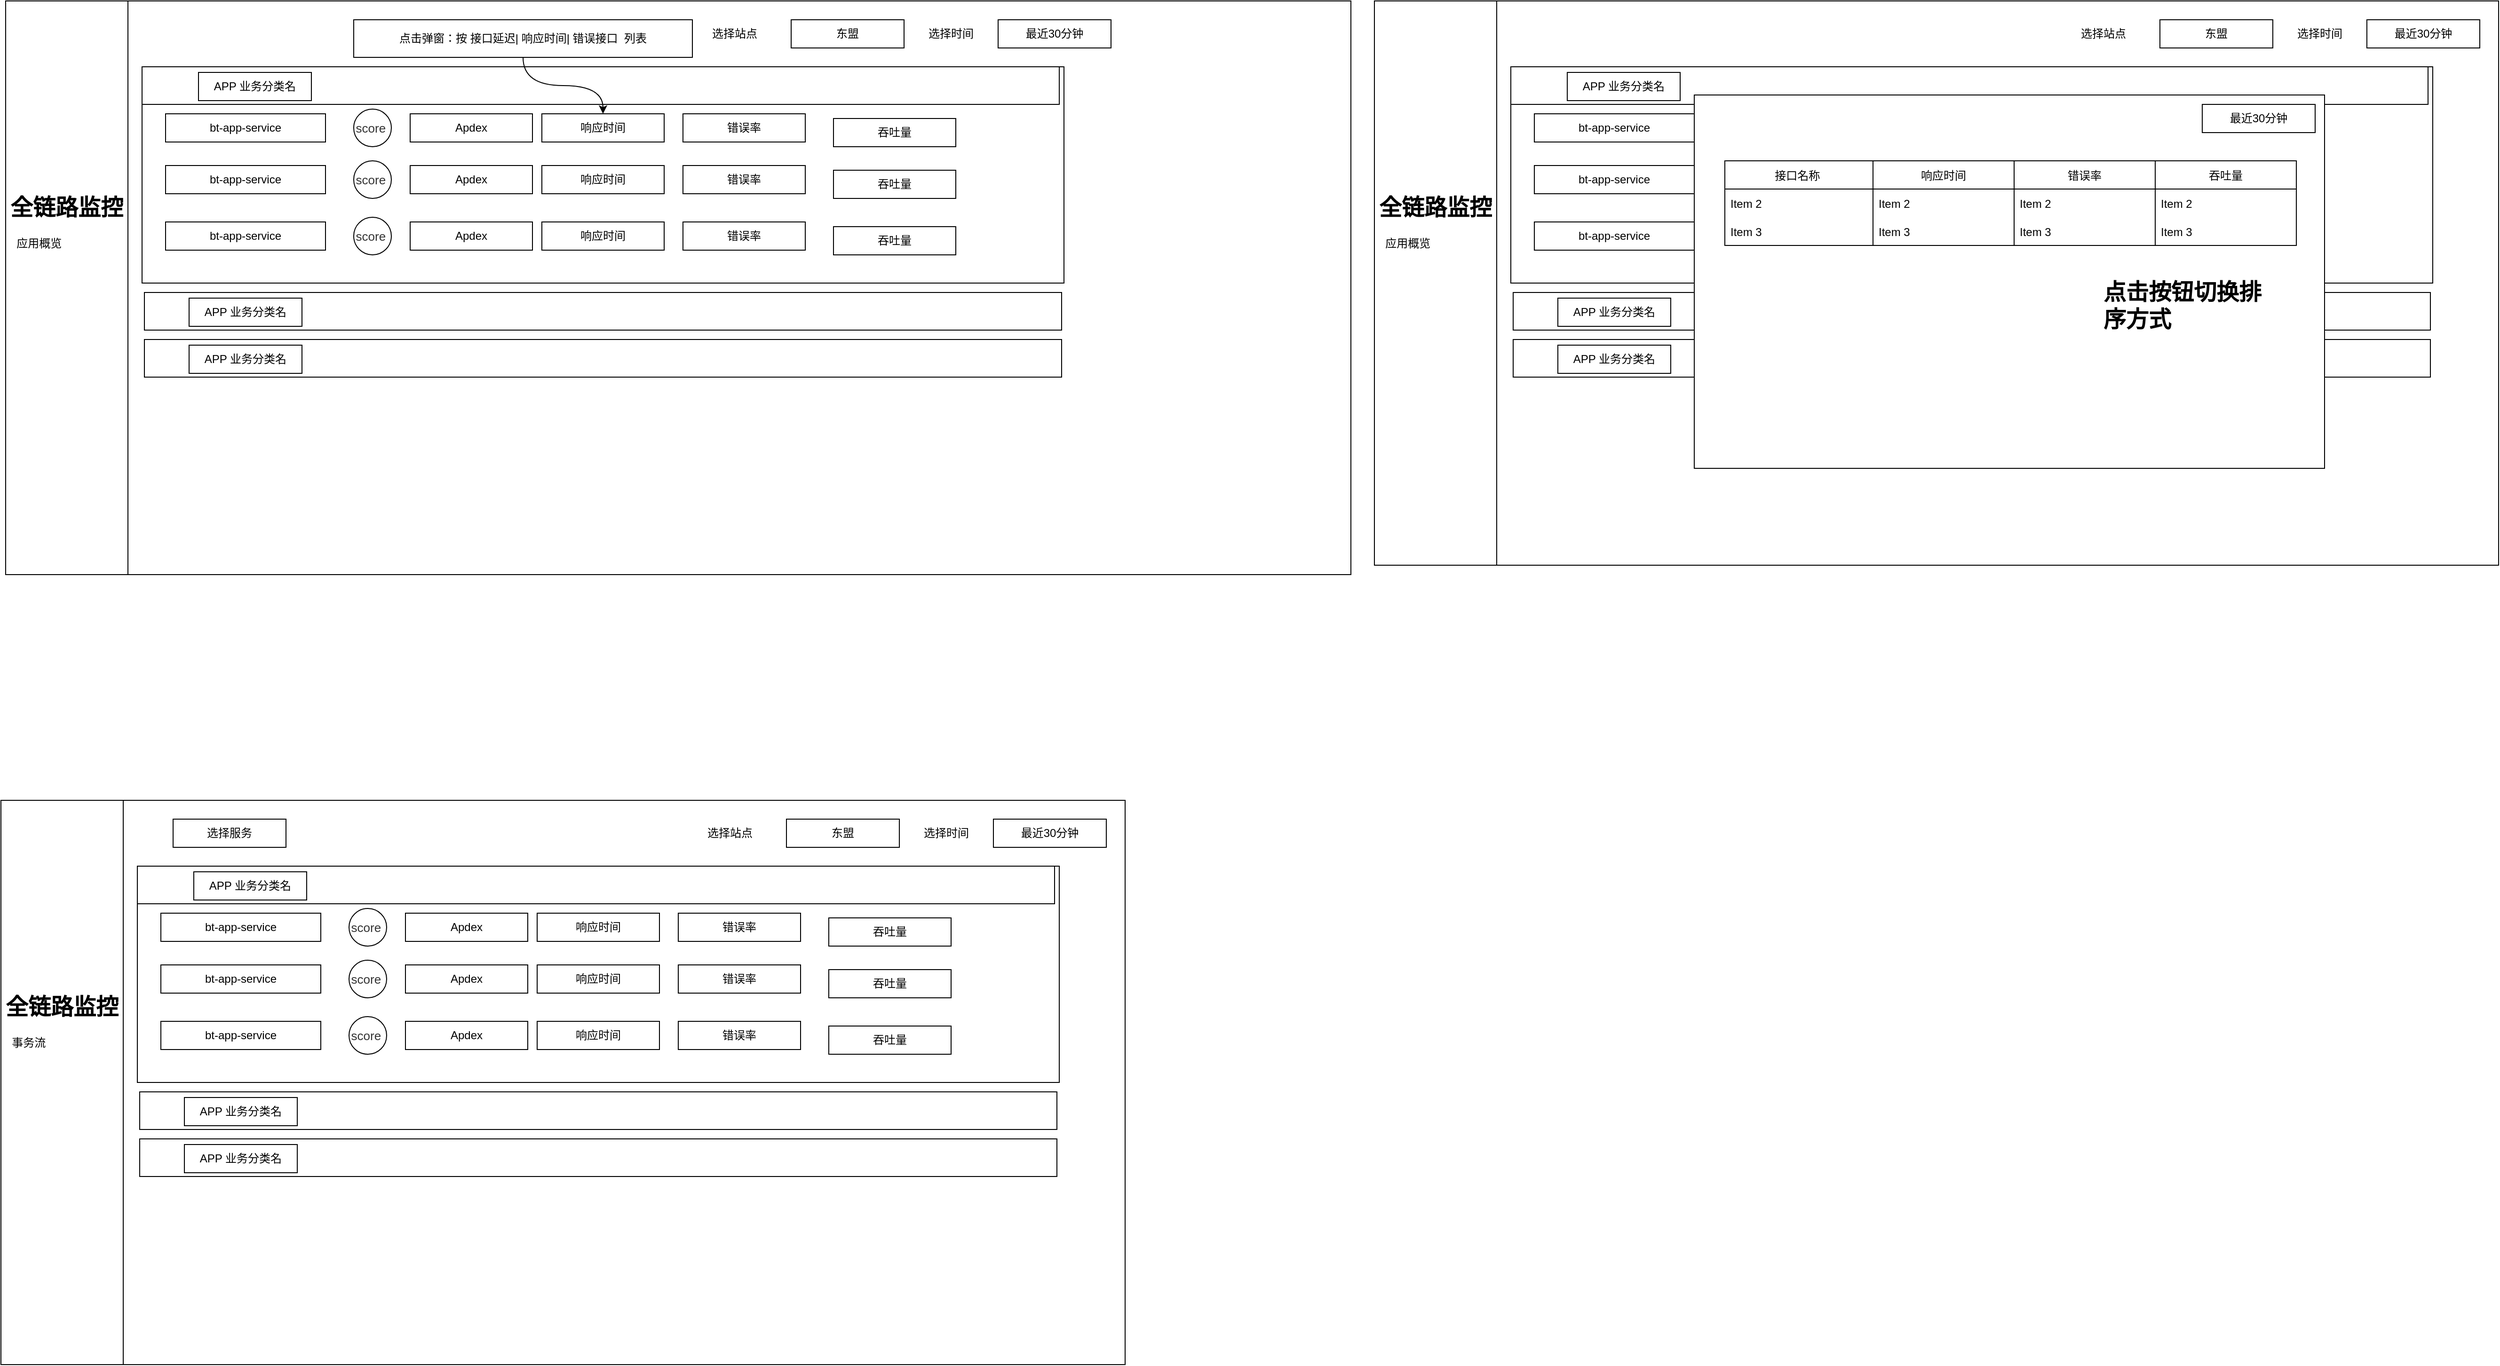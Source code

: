 <mxfile version="20.0.1" type="github">
  <diagram id="zfn3NuKyWQ2x2j2dKrCw" name="第 1 页">
    <mxGraphModel dx="1422" dy="794" grid="1" gridSize="10" guides="1" tooltips="1" connect="1" arrows="1" fold="1" page="1" pageScale="1" pageWidth="827" pageHeight="1169" math="0" shadow="0">
      <root>
        <mxCell id="0" />
        <mxCell id="1" parent="0" />
        <mxCell id="f-9odYpLVWEYG3a2OQfo-1" value="" style="swimlane;horizontal=0;startSize=130;" parent="1" vertex="1">
          <mxGeometry x="75" y="90" width="1430" height="610" as="geometry" />
        </mxCell>
        <mxCell id="f-9odYpLVWEYG3a2OQfo-47" value="" style="rounded=0;whiteSpace=wrap;html=1;" parent="f-9odYpLVWEYG3a2OQfo-1" vertex="1">
          <mxGeometry x="145" y="70" width="980" height="230" as="geometry" />
        </mxCell>
        <mxCell id="f-9odYpLVWEYG3a2OQfo-3" value="&lt;h1&gt;全链路监控&lt;/h1&gt;&lt;div&gt;&amp;nbsp; 应用概览&lt;/div&gt;" style="text;html=1;strokeColor=none;fillColor=none;spacing=5;spacingTop=-20;whiteSpace=wrap;overflow=hidden;rounded=0;" parent="f-9odYpLVWEYG3a2OQfo-1" vertex="1">
          <mxGeometry y="200" width="130" height="190" as="geometry" />
        </mxCell>
        <mxCell id="f-9odYpLVWEYG3a2OQfo-5" value="东盟" style="rounded=0;whiteSpace=wrap;html=1;" parent="f-9odYpLVWEYG3a2OQfo-1" vertex="1">
          <mxGeometry x="835" y="20" width="120" height="30" as="geometry" />
        </mxCell>
        <mxCell id="f-9odYpLVWEYG3a2OQfo-6" value="选择站点" style="text;html=1;strokeColor=none;fillColor=none;align=center;verticalAlign=middle;whiteSpace=wrap;rounded=0;" parent="f-9odYpLVWEYG3a2OQfo-1" vertex="1">
          <mxGeometry x="745" y="20" width="60" height="30" as="geometry" />
        </mxCell>
        <mxCell id="f-9odYpLVWEYG3a2OQfo-7" value="选择时间" style="text;html=1;strokeColor=none;fillColor=none;align=center;verticalAlign=middle;whiteSpace=wrap;rounded=0;" parent="f-9odYpLVWEYG3a2OQfo-1" vertex="1">
          <mxGeometry x="975" y="20" width="60" height="30" as="geometry" />
        </mxCell>
        <mxCell id="f-9odYpLVWEYG3a2OQfo-13" value="最近30分钟" style="rounded=0;whiteSpace=wrap;html=1;" parent="f-9odYpLVWEYG3a2OQfo-1" vertex="1">
          <mxGeometry x="1055" y="20" width="120" height="30" as="geometry" />
        </mxCell>
        <mxCell id="f-9odYpLVWEYG3a2OQfo-14" value="bt-app-service" style="rounded=0;whiteSpace=wrap;html=1;" parent="f-9odYpLVWEYG3a2OQfo-1" vertex="1">
          <mxGeometry x="170" y="120" width="170" height="30" as="geometry" />
        </mxCell>
        <mxCell id="f-9odYpLVWEYG3a2OQfo-19" value="&lt;span style=&quot;color: rgb(51, 51, 51); font-family: Arial, sans-serif; font-size: 13px; text-align: start; background-color: rgb(255, 255, 255);&quot;&gt;score&amp;nbsp;&lt;/span&gt;" style="ellipse;whiteSpace=wrap;html=1;aspect=fixed;" parent="f-9odYpLVWEYG3a2OQfo-1" vertex="1">
          <mxGeometry x="370" y="115" width="40" height="40" as="geometry" />
        </mxCell>
        <mxCell id="f-9odYpLVWEYG3a2OQfo-20" value="Apdex" style="rounded=0;whiteSpace=wrap;html=1;" parent="f-9odYpLVWEYG3a2OQfo-1" vertex="1">
          <mxGeometry x="430" y="120" width="130" height="30" as="geometry" />
        </mxCell>
        <mxCell id="f-9odYpLVWEYG3a2OQfo-21" value="响应时间" style="rounded=0;whiteSpace=wrap;html=1;" parent="f-9odYpLVWEYG3a2OQfo-1" vertex="1">
          <mxGeometry x="570" y="120" width="130" height="30" as="geometry" />
        </mxCell>
        <mxCell id="f-9odYpLVWEYG3a2OQfo-22" value="错误率" style="rounded=0;whiteSpace=wrap;html=1;" parent="f-9odYpLVWEYG3a2OQfo-1" vertex="1">
          <mxGeometry x="720" y="120" width="130" height="30" as="geometry" />
        </mxCell>
        <mxCell id="f-9odYpLVWEYG3a2OQfo-34" value="吞吐量" style="rounded=0;whiteSpace=wrap;html=1;" parent="f-9odYpLVWEYG3a2OQfo-1" vertex="1">
          <mxGeometry x="880" y="125" width="130" height="30" as="geometry" />
        </mxCell>
        <mxCell id="f-9odYpLVWEYG3a2OQfo-35" value="bt-app-service" style="rounded=0;whiteSpace=wrap;html=1;" parent="f-9odYpLVWEYG3a2OQfo-1" vertex="1">
          <mxGeometry x="170" y="175" width="170" height="30" as="geometry" />
        </mxCell>
        <mxCell id="f-9odYpLVWEYG3a2OQfo-36" value="&lt;span style=&quot;color: rgb(51, 51, 51); font-family: Arial, sans-serif; font-size: 13px; text-align: start; background-color: rgb(255, 255, 255);&quot;&gt;score&amp;nbsp;&lt;/span&gt;" style="ellipse;whiteSpace=wrap;html=1;aspect=fixed;" parent="f-9odYpLVWEYG3a2OQfo-1" vertex="1">
          <mxGeometry x="370" y="170" width="40" height="40" as="geometry" />
        </mxCell>
        <mxCell id="f-9odYpLVWEYG3a2OQfo-37" value="Apdex" style="rounded=0;whiteSpace=wrap;html=1;" parent="f-9odYpLVWEYG3a2OQfo-1" vertex="1">
          <mxGeometry x="430" y="175" width="130" height="30" as="geometry" />
        </mxCell>
        <mxCell id="f-9odYpLVWEYG3a2OQfo-38" value="响应时间" style="rounded=0;whiteSpace=wrap;html=1;" parent="f-9odYpLVWEYG3a2OQfo-1" vertex="1">
          <mxGeometry x="570" y="175" width="130" height="30" as="geometry" />
        </mxCell>
        <mxCell id="f-9odYpLVWEYG3a2OQfo-39" value="错误率" style="rounded=0;whiteSpace=wrap;html=1;" parent="f-9odYpLVWEYG3a2OQfo-1" vertex="1">
          <mxGeometry x="720" y="175" width="130" height="30" as="geometry" />
        </mxCell>
        <mxCell id="f-9odYpLVWEYG3a2OQfo-40" value="吞吐量" style="rounded=0;whiteSpace=wrap;html=1;" parent="f-9odYpLVWEYG3a2OQfo-1" vertex="1">
          <mxGeometry x="880" y="180" width="130" height="30" as="geometry" />
        </mxCell>
        <mxCell id="f-9odYpLVWEYG3a2OQfo-41" value="bt-app-service" style="rounded=0;whiteSpace=wrap;html=1;" parent="f-9odYpLVWEYG3a2OQfo-1" vertex="1">
          <mxGeometry x="170" y="235" width="170" height="30" as="geometry" />
        </mxCell>
        <mxCell id="f-9odYpLVWEYG3a2OQfo-42" value="&lt;span style=&quot;color: rgb(51, 51, 51); font-family: Arial, sans-serif; font-size: 13px; text-align: start; background-color: rgb(255, 255, 255);&quot;&gt;score&amp;nbsp;&lt;/span&gt;" style="ellipse;whiteSpace=wrap;html=1;aspect=fixed;" parent="f-9odYpLVWEYG3a2OQfo-1" vertex="1">
          <mxGeometry x="370" y="230" width="40" height="40" as="geometry" />
        </mxCell>
        <mxCell id="f-9odYpLVWEYG3a2OQfo-43" value="Apdex" style="rounded=0;whiteSpace=wrap;html=1;" parent="f-9odYpLVWEYG3a2OQfo-1" vertex="1">
          <mxGeometry x="430" y="235" width="130" height="30" as="geometry" />
        </mxCell>
        <mxCell id="f-9odYpLVWEYG3a2OQfo-44" value="响应时间" style="rounded=0;whiteSpace=wrap;html=1;" parent="f-9odYpLVWEYG3a2OQfo-1" vertex="1">
          <mxGeometry x="570" y="235" width="130" height="30" as="geometry" />
        </mxCell>
        <mxCell id="f-9odYpLVWEYG3a2OQfo-45" value="错误率" style="rounded=0;whiteSpace=wrap;html=1;" parent="f-9odYpLVWEYG3a2OQfo-1" vertex="1">
          <mxGeometry x="720" y="235" width="130" height="30" as="geometry" />
        </mxCell>
        <mxCell id="f-9odYpLVWEYG3a2OQfo-46" value="吞吐量" style="rounded=0;whiteSpace=wrap;html=1;" parent="f-9odYpLVWEYG3a2OQfo-1" vertex="1">
          <mxGeometry x="880" y="240" width="130" height="30" as="geometry" />
        </mxCell>
        <mxCell id="f-9odYpLVWEYG3a2OQfo-48" value="" style="rounded=0;whiteSpace=wrap;html=1;" parent="f-9odYpLVWEYG3a2OQfo-1" vertex="1">
          <mxGeometry x="145" y="70" width="975" height="40" as="geometry" />
        </mxCell>
        <mxCell id="f-9odYpLVWEYG3a2OQfo-51" value="" style="shape=image;html=1;verticalAlign=top;verticalLabelPosition=bottom;labelBackgroundColor=#ffffff;imageAspect=0;aspect=fixed;image=https://cdn0.iconfinder.com/data/icons/google-material-design-3-0/48/ic_add_circle_outline_48px-128.png" parent="f-9odYpLVWEYG3a2OQfo-1" vertex="1">
          <mxGeometry x="145" y="72" width="38" height="38" as="geometry" />
        </mxCell>
        <mxCell id="f-9odYpLVWEYG3a2OQfo-52" value="APP 业务分类名" style="rounded=0;whiteSpace=wrap;html=1;" parent="f-9odYpLVWEYG3a2OQfo-1" vertex="1">
          <mxGeometry x="205" y="76" width="120" height="30" as="geometry" />
        </mxCell>
        <mxCell id="f-9odYpLVWEYG3a2OQfo-75" value="" style="rounded=0;whiteSpace=wrap;html=1;" parent="f-9odYpLVWEYG3a2OQfo-1" vertex="1">
          <mxGeometry x="147.5" y="310" width="975" height="40" as="geometry" />
        </mxCell>
        <mxCell id="f-9odYpLVWEYG3a2OQfo-76" value="" style="shape=image;html=1;verticalAlign=top;verticalLabelPosition=bottom;labelBackgroundColor=#ffffff;imageAspect=0;aspect=fixed;image=https://cdn0.iconfinder.com/data/icons/google-material-design-3-0/48/ic_add_circle_outline_48px-128.png" parent="f-9odYpLVWEYG3a2OQfo-1" vertex="1">
          <mxGeometry x="155" y="312" width="38" height="38" as="geometry" />
        </mxCell>
        <mxCell id="f-9odYpLVWEYG3a2OQfo-77" value="APP 业务分类名" style="rounded=0;whiteSpace=wrap;html=1;" parent="f-9odYpLVWEYG3a2OQfo-1" vertex="1">
          <mxGeometry x="195" y="316" width="120" height="30" as="geometry" />
        </mxCell>
        <mxCell id="f-9odYpLVWEYG3a2OQfo-79" value="" style="rounded=0;whiteSpace=wrap;html=1;" parent="f-9odYpLVWEYG3a2OQfo-1" vertex="1">
          <mxGeometry x="147.5" y="360" width="975" height="40" as="geometry" />
        </mxCell>
        <mxCell id="f-9odYpLVWEYG3a2OQfo-80" value="" style="shape=image;html=1;verticalAlign=top;verticalLabelPosition=bottom;labelBackgroundColor=#ffffff;imageAspect=0;aspect=fixed;image=https://cdn0.iconfinder.com/data/icons/google-material-design-3-0/48/ic_add_circle_outline_48px-128.png" parent="f-9odYpLVWEYG3a2OQfo-1" vertex="1">
          <mxGeometry x="155" y="362" width="38" height="38" as="geometry" />
        </mxCell>
        <mxCell id="f-9odYpLVWEYG3a2OQfo-81" value="APP 业务分类名" style="rounded=0;whiteSpace=wrap;html=1;" parent="f-9odYpLVWEYG3a2OQfo-1" vertex="1">
          <mxGeometry x="195" y="366" width="120" height="30" as="geometry" />
        </mxCell>
        <mxCell id="f-9odYpLVWEYG3a2OQfo-85" value="点击弹窗：按 接口延迟| 响应时间| 错误接口&amp;nbsp; 列表" style="rounded=0;whiteSpace=wrap;html=1;" parent="f-9odYpLVWEYG3a2OQfo-1" vertex="1">
          <mxGeometry x="370" y="20" width="360" height="40" as="geometry" />
        </mxCell>
        <mxCell id="f-9odYpLVWEYG3a2OQfo-87" style="edgeStyle=orthogonalEdgeStyle;rounded=0;orthogonalLoop=1;jettySize=auto;html=1;curved=1;" parent="f-9odYpLVWEYG3a2OQfo-1" source="f-9odYpLVWEYG3a2OQfo-85" target="f-9odYpLVWEYG3a2OQfo-21" edge="1">
          <mxGeometry relative="1" as="geometry" />
        </mxCell>
        <mxCell id="f-9odYpLVWEYG3a2OQfo-88" value="" style="swimlane;horizontal=0;startSize=130;" parent="1" vertex="1">
          <mxGeometry x="70" y="940" width="1195" height="600" as="geometry" />
        </mxCell>
        <mxCell id="f-9odYpLVWEYG3a2OQfo-89" value="" style="rounded=0;whiteSpace=wrap;html=1;" parent="f-9odYpLVWEYG3a2OQfo-88" vertex="1">
          <mxGeometry x="145" y="70" width="980" height="230" as="geometry" />
        </mxCell>
        <mxCell id="f-9odYpLVWEYG3a2OQfo-90" value="&lt;h1&gt;全链路监控&lt;/h1&gt;&lt;div&gt;&amp;nbsp; 事务流&lt;/div&gt;" style="text;html=1;strokeColor=none;fillColor=none;spacing=5;spacingTop=-20;whiteSpace=wrap;overflow=hidden;rounded=0;" parent="f-9odYpLVWEYG3a2OQfo-88" vertex="1">
          <mxGeometry y="200" width="130" height="190" as="geometry" />
        </mxCell>
        <mxCell id="f-9odYpLVWEYG3a2OQfo-91" value="东盟" style="rounded=0;whiteSpace=wrap;html=1;" parent="f-9odYpLVWEYG3a2OQfo-88" vertex="1">
          <mxGeometry x="835" y="20" width="120" height="30" as="geometry" />
        </mxCell>
        <mxCell id="f-9odYpLVWEYG3a2OQfo-92" value="选择站点" style="text;html=1;strokeColor=none;fillColor=none;align=center;verticalAlign=middle;whiteSpace=wrap;rounded=0;" parent="f-9odYpLVWEYG3a2OQfo-88" vertex="1">
          <mxGeometry x="745" y="20" width="60" height="30" as="geometry" />
        </mxCell>
        <mxCell id="f-9odYpLVWEYG3a2OQfo-93" value="选择时间" style="text;html=1;strokeColor=none;fillColor=none;align=center;verticalAlign=middle;whiteSpace=wrap;rounded=0;" parent="f-9odYpLVWEYG3a2OQfo-88" vertex="1">
          <mxGeometry x="975" y="20" width="60" height="30" as="geometry" />
        </mxCell>
        <mxCell id="f-9odYpLVWEYG3a2OQfo-94" value="最近30分钟" style="rounded=0;whiteSpace=wrap;html=1;" parent="f-9odYpLVWEYG3a2OQfo-88" vertex="1">
          <mxGeometry x="1055" y="20" width="120" height="30" as="geometry" />
        </mxCell>
        <mxCell id="f-9odYpLVWEYG3a2OQfo-95" value="bt-app-service" style="rounded=0;whiteSpace=wrap;html=1;" parent="f-9odYpLVWEYG3a2OQfo-88" vertex="1">
          <mxGeometry x="170" y="120" width="170" height="30" as="geometry" />
        </mxCell>
        <mxCell id="f-9odYpLVWEYG3a2OQfo-96" value="&lt;span style=&quot;color: rgb(51, 51, 51); font-family: Arial, sans-serif; font-size: 13px; text-align: start; background-color: rgb(255, 255, 255);&quot;&gt;score&amp;nbsp;&lt;/span&gt;" style="ellipse;whiteSpace=wrap;html=1;aspect=fixed;" parent="f-9odYpLVWEYG3a2OQfo-88" vertex="1">
          <mxGeometry x="370" y="115" width="40" height="40" as="geometry" />
        </mxCell>
        <mxCell id="f-9odYpLVWEYG3a2OQfo-97" value="Apdex" style="rounded=0;whiteSpace=wrap;html=1;" parent="f-9odYpLVWEYG3a2OQfo-88" vertex="1">
          <mxGeometry x="430" y="120" width="130" height="30" as="geometry" />
        </mxCell>
        <mxCell id="f-9odYpLVWEYG3a2OQfo-98" value="响应时间" style="rounded=0;whiteSpace=wrap;html=1;" parent="f-9odYpLVWEYG3a2OQfo-88" vertex="1">
          <mxGeometry x="570" y="120" width="130" height="30" as="geometry" />
        </mxCell>
        <mxCell id="f-9odYpLVWEYG3a2OQfo-99" value="错误率" style="rounded=0;whiteSpace=wrap;html=1;" parent="f-9odYpLVWEYG3a2OQfo-88" vertex="1">
          <mxGeometry x="720" y="120" width="130" height="30" as="geometry" />
        </mxCell>
        <mxCell id="f-9odYpLVWEYG3a2OQfo-100" value="吞吐量" style="rounded=0;whiteSpace=wrap;html=1;" parent="f-9odYpLVWEYG3a2OQfo-88" vertex="1">
          <mxGeometry x="880" y="125" width="130" height="30" as="geometry" />
        </mxCell>
        <mxCell id="f-9odYpLVWEYG3a2OQfo-101" value="bt-app-service" style="rounded=0;whiteSpace=wrap;html=1;" parent="f-9odYpLVWEYG3a2OQfo-88" vertex="1">
          <mxGeometry x="170" y="175" width="170" height="30" as="geometry" />
        </mxCell>
        <mxCell id="f-9odYpLVWEYG3a2OQfo-102" value="&lt;span style=&quot;color: rgb(51, 51, 51); font-family: Arial, sans-serif; font-size: 13px; text-align: start; background-color: rgb(255, 255, 255);&quot;&gt;score&amp;nbsp;&lt;/span&gt;" style="ellipse;whiteSpace=wrap;html=1;aspect=fixed;" parent="f-9odYpLVWEYG3a2OQfo-88" vertex="1">
          <mxGeometry x="370" y="170" width="40" height="40" as="geometry" />
        </mxCell>
        <mxCell id="f-9odYpLVWEYG3a2OQfo-103" value="Apdex" style="rounded=0;whiteSpace=wrap;html=1;" parent="f-9odYpLVWEYG3a2OQfo-88" vertex="1">
          <mxGeometry x="430" y="175" width="130" height="30" as="geometry" />
        </mxCell>
        <mxCell id="f-9odYpLVWEYG3a2OQfo-104" value="响应时间" style="rounded=0;whiteSpace=wrap;html=1;" parent="f-9odYpLVWEYG3a2OQfo-88" vertex="1">
          <mxGeometry x="570" y="175" width="130" height="30" as="geometry" />
        </mxCell>
        <mxCell id="f-9odYpLVWEYG3a2OQfo-105" value="错误率" style="rounded=0;whiteSpace=wrap;html=1;" parent="f-9odYpLVWEYG3a2OQfo-88" vertex="1">
          <mxGeometry x="720" y="175" width="130" height="30" as="geometry" />
        </mxCell>
        <mxCell id="f-9odYpLVWEYG3a2OQfo-106" value="吞吐量" style="rounded=0;whiteSpace=wrap;html=1;" parent="f-9odYpLVWEYG3a2OQfo-88" vertex="1">
          <mxGeometry x="880" y="180" width="130" height="30" as="geometry" />
        </mxCell>
        <mxCell id="f-9odYpLVWEYG3a2OQfo-107" value="bt-app-service" style="rounded=0;whiteSpace=wrap;html=1;" parent="f-9odYpLVWEYG3a2OQfo-88" vertex="1">
          <mxGeometry x="170" y="235" width="170" height="30" as="geometry" />
        </mxCell>
        <mxCell id="f-9odYpLVWEYG3a2OQfo-108" value="&lt;span style=&quot;color: rgb(51, 51, 51); font-family: Arial, sans-serif; font-size: 13px; text-align: start; background-color: rgb(255, 255, 255);&quot;&gt;score&amp;nbsp;&lt;/span&gt;" style="ellipse;whiteSpace=wrap;html=1;aspect=fixed;" parent="f-9odYpLVWEYG3a2OQfo-88" vertex="1">
          <mxGeometry x="370" y="230" width="40" height="40" as="geometry" />
        </mxCell>
        <mxCell id="f-9odYpLVWEYG3a2OQfo-109" value="Apdex" style="rounded=0;whiteSpace=wrap;html=1;" parent="f-9odYpLVWEYG3a2OQfo-88" vertex="1">
          <mxGeometry x="430" y="235" width="130" height="30" as="geometry" />
        </mxCell>
        <mxCell id="f-9odYpLVWEYG3a2OQfo-110" value="响应时间" style="rounded=0;whiteSpace=wrap;html=1;" parent="f-9odYpLVWEYG3a2OQfo-88" vertex="1">
          <mxGeometry x="570" y="235" width="130" height="30" as="geometry" />
        </mxCell>
        <mxCell id="f-9odYpLVWEYG3a2OQfo-111" value="错误率" style="rounded=0;whiteSpace=wrap;html=1;" parent="f-9odYpLVWEYG3a2OQfo-88" vertex="1">
          <mxGeometry x="720" y="235" width="130" height="30" as="geometry" />
        </mxCell>
        <mxCell id="f-9odYpLVWEYG3a2OQfo-112" value="吞吐量" style="rounded=0;whiteSpace=wrap;html=1;" parent="f-9odYpLVWEYG3a2OQfo-88" vertex="1">
          <mxGeometry x="880" y="240" width="130" height="30" as="geometry" />
        </mxCell>
        <mxCell id="f-9odYpLVWEYG3a2OQfo-113" value="" style="rounded=0;whiteSpace=wrap;html=1;" parent="f-9odYpLVWEYG3a2OQfo-88" vertex="1">
          <mxGeometry x="145" y="70" width="975" height="40" as="geometry" />
        </mxCell>
        <mxCell id="f-9odYpLVWEYG3a2OQfo-114" value="" style="shape=image;html=1;verticalAlign=top;verticalLabelPosition=bottom;labelBackgroundColor=#ffffff;imageAspect=0;aspect=fixed;image=https://cdn0.iconfinder.com/data/icons/google-material-design-3-0/48/ic_add_circle_outline_48px-128.png" parent="f-9odYpLVWEYG3a2OQfo-88" vertex="1">
          <mxGeometry x="145" y="72" width="38" height="38" as="geometry" />
        </mxCell>
        <mxCell id="f-9odYpLVWEYG3a2OQfo-115" value="APP 业务分类名" style="rounded=0;whiteSpace=wrap;html=1;" parent="f-9odYpLVWEYG3a2OQfo-88" vertex="1">
          <mxGeometry x="205" y="76" width="120" height="30" as="geometry" />
        </mxCell>
        <mxCell id="f-9odYpLVWEYG3a2OQfo-116" value="" style="rounded=0;whiteSpace=wrap;html=1;" parent="f-9odYpLVWEYG3a2OQfo-88" vertex="1">
          <mxGeometry x="147.5" y="310" width="975" height="40" as="geometry" />
        </mxCell>
        <mxCell id="f-9odYpLVWEYG3a2OQfo-117" value="" style="shape=image;html=1;verticalAlign=top;verticalLabelPosition=bottom;labelBackgroundColor=#ffffff;imageAspect=0;aspect=fixed;image=https://cdn0.iconfinder.com/data/icons/google-material-design-3-0/48/ic_add_circle_outline_48px-128.png" parent="f-9odYpLVWEYG3a2OQfo-88" vertex="1">
          <mxGeometry x="155" y="312" width="38" height="38" as="geometry" />
        </mxCell>
        <mxCell id="f-9odYpLVWEYG3a2OQfo-118" value="APP 业务分类名" style="rounded=0;whiteSpace=wrap;html=1;" parent="f-9odYpLVWEYG3a2OQfo-88" vertex="1">
          <mxGeometry x="195" y="316" width="120" height="30" as="geometry" />
        </mxCell>
        <mxCell id="f-9odYpLVWEYG3a2OQfo-119" value="" style="rounded=0;whiteSpace=wrap;html=1;" parent="f-9odYpLVWEYG3a2OQfo-88" vertex="1">
          <mxGeometry x="147.5" y="360" width="975" height="40" as="geometry" />
        </mxCell>
        <mxCell id="f-9odYpLVWEYG3a2OQfo-120" value="" style="shape=image;html=1;verticalAlign=top;verticalLabelPosition=bottom;labelBackgroundColor=#ffffff;imageAspect=0;aspect=fixed;image=https://cdn0.iconfinder.com/data/icons/google-material-design-3-0/48/ic_add_circle_outline_48px-128.png" parent="f-9odYpLVWEYG3a2OQfo-88" vertex="1">
          <mxGeometry x="155" y="362" width="38" height="38" as="geometry" />
        </mxCell>
        <mxCell id="f-9odYpLVWEYG3a2OQfo-121" value="APP 业务分类名" style="rounded=0;whiteSpace=wrap;html=1;" parent="f-9odYpLVWEYG3a2OQfo-88" vertex="1">
          <mxGeometry x="195" y="366" width="120" height="30" as="geometry" />
        </mxCell>
        <mxCell id="f-9odYpLVWEYG3a2OQfo-124" value="选择服务" style="rounded=0;whiteSpace=wrap;html=1;" parent="f-9odYpLVWEYG3a2OQfo-88" vertex="1">
          <mxGeometry x="183" y="20" width="120" height="30" as="geometry" />
        </mxCell>
        <mxCell id="7d7tqYi4WP06SzkIWCzc-2" value="" style="swimlane;horizontal=0;startSize=130;" vertex="1" parent="1">
          <mxGeometry x="1530" y="90" width="1195" height="600" as="geometry" />
        </mxCell>
        <mxCell id="7d7tqYi4WP06SzkIWCzc-3" value="" style="rounded=0;whiteSpace=wrap;html=1;" vertex="1" parent="7d7tqYi4WP06SzkIWCzc-2">
          <mxGeometry x="145" y="70" width="980" height="230" as="geometry" />
        </mxCell>
        <mxCell id="7d7tqYi4WP06SzkIWCzc-4" value="&lt;h1&gt;全链路监控&lt;/h1&gt;&lt;div&gt;&amp;nbsp; 应用概览&lt;/div&gt;" style="text;html=1;strokeColor=none;fillColor=none;spacing=5;spacingTop=-20;whiteSpace=wrap;overflow=hidden;rounded=0;" vertex="1" parent="7d7tqYi4WP06SzkIWCzc-2">
          <mxGeometry y="200" width="130" height="190" as="geometry" />
        </mxCell>
        <mxCell id="7d7tqYi4WP06SzkIWCzc-5" value="东盟" style="rounded=0;whiteSpace=wrap;html=1;" vertex="1" parent="7d7tqYi4WP06SzkIWCzc-2">
          <mxGeometry x="835" y="20" width="120" height="30" as="geometry" />
        </mxCell>
        <mxCell id="7d7tqYi4WP06SzkIWCzc-6" value="选择站点" style="text;html=1;strokeColor=none;fillColor=none;align=center;verticalAlign=middle;whiteSpace=wrap;rounded=0;" vertex="1" parent="7d7tqYi4WP06SzkIWCzc-2">
          <mxGeometry x="745" y="20" width="60" height="30" as="geometry" />
        </mxCell>
        <mxCell id="7d7tqYi4WP06SzkIWCzc-7" value="选择时间" style="text;html=1;strokeColor=none;fillColor=none;align=center;verticalAlign=middle;whiteSpace=wrap;rounded=0;" vertex="1" parent="7d7tqYi4WP06SzkIWCzc-2">
          <mxGeometry x="975" y="20" width="60" height="30" as="geometry" />
        </mxCell>
        <mxCell id="7d7tqYi4WP06SzkIWCzc-8" value="最近30分钟" style="rounded=0;whiteSpace=wrap;html=1;" vertex="1" parent="7d7tqYi4WP06SzkIWCzc-2">
          <mxGeometry x="1055" y="20" width="120" height="30" as="geometry" />
        </mxCell>
        <mxCell id="7d7tqYi4WP06SzkIWCzc-9" value="bt-app-service" style="rounded=0;whiteSpace=wrap;html=1;" vertex="1" parent="7d7tqYi4WP06SzkIWCzc-2">
          <mxGeometry x="170" y="120" width="170" height="30" as="geometry" />
        </mxCell>
        <mxCell id="7d7tqYi4WP06SzkIWCzc-10" value="&lt;span style=&quot;color: rgb(51, 51, 51); font-family: Arial, sans-serif; font-size: 13px; text-align: start; background-color: rgb(255, 255, 255);&quot;&gt;score&amp;nbsp;&lt;/span&gt;" style="ellipse;whiteSpace=wrap;html=1;aspect=fixed;" vertex="1" parent="7d7tqYi4WP06SzkIWCzc-2">
          <mxGeometry x="370" y="115" width="40" height="40" as="geometry" />
        </mxCell>
        <mxCell id="7d7tqYi4WP06SzkIWCzc-11" value="Apdex" style="rounded=0;whiteSpace=wrap;html=1;" vertex="1" parent="7d7tqYi4WP06SzkIWCzc-2">
          <mxGeometry x="430" y="120" width="130" height="30" as="geometry" />
        </mxCell>
        <mxCell id="7d7tqYi4WP06SzkIWCzc-12" value="响应时间" style="rounded=0;whiteSpace=wrap;html=1;" vertex="1" parent="7d7tqYi4WP06SzkIWCzc-2">
          <mxGeometry x="570" y="120" width="130" height="30" as="geometry" />
        </mxCell>
        <mxCell id="7d7tqYi4WP06SzkIWCzc-13" value="错误率" style="rounded=0;whiteSpace=wrap;html=1;" vertex="1" parent="7d7tqYi4WP06SzkIWCzc-2">
          <mxGeometry x="720" y="120" width="130" height="30" as="geometry" />
        </mxCell>
        <mxCell id="7d7tqYi4WP06SzkIWCzc-14" value="吞吐量" style="rounded=0;whiteSpace=wrap;html=1;" vertex="1" parent="7d7tqYi4WP06SzkIWCzc-2">
          <mxGeometry x="880" y="125" width="130" height="30" as="geometry" />
        </mxCell>
        <mxCell id="7d7tqYi4WP06SzkIWCzc-15" value="bt-app-service" style="rounded=0;whiteSpace=wrap;html=1;" vertex="1" parent="7d7tqYi4WP06SzkIWCzc-2">
          <mxGeometry x="170" y="175" width="170" height="30" as="geometry" />
        </mxCell>
        <mxCell id="7d7tqYi4WP06SzkIWCzc-16" value="&lt;span style=&quot;color: rgb(51, 51, 51); font-family: Arial, sans-serif; font-size: 13px; text-align: start; background-color: rgb(255, 255, 255);&quot;&gt;score&amp;nbsp;&lt;/span&gt;" style="ellipse;whiteSpace=wrap;html=1;aspect=fixed;" vertex="1" parent="7d7tqYi4WP06SzkIWCzc-2">
          <mxGeometry x="370" y="170" width="40" height="40" as="geometry" />
        </mxCell>
        <mxCell id="7d7tqYi4WP06SzkIWCzc-17" value="Apdex" style="rounded=0;whiteSpace=wrap;html=1;" vertex="1" parent="7d7tqYi4WP06SzkIWCzc-2">
          <mxGeometry x="430" y="175" width="130" height="30" as="geometry" />
        </mxCell>
        <mxCell id="7d7tqYi4WP06SzkIWCzc-18" value="响应时间" style="rounded=0;whiteSpace=wrap;html=1;" vertex="1" parent="7d7tqYi4WP06SzkIWCzc-2">
          <mxGeometry x="570" y="175" width="130" height="30" as="geometry" />
        </mxCell>
        <mxCell id="7d7tqYi4WP06SzkIWCzc-19" value="错误率" style="rounded=0;whiteSpace=wrap;html=1;" vertex="1" parent="7d7tqYi4WP06SzkIWCzc-2">
          <mxGeometry x="720" y="175" width="130" height="30" as="geometry" />
        </mxCell>
        <mxCell id="7d7tqYi4WP06SzkIWCzc-20" value="吞吐量" style="rounded=0;whiteSpace=wrap;html=1;" vertex="1" parent="7d7tqYi4WP06SzkIWCzc-2">
          <mxGeometry x="880" y="180" width="130" height="30" as="geometry" />
        </mxCell>
        <mxCell id="7d7tqYi4WP06SzkIWCzc-21" value="bt-app-service" style="rounded=0;whiteSpace=wrap;html=1;" vertex="1" parent="7d7tqYi4WP06SzkIWCzc-2">
          <mxGeometry x="170" y="235" width="170" height="30" as="geometry" />
        </mxCell>
        <mxCell id="7d7tqYi4WP06SzkIWCzc-22" value="&lt;span style=&quot;color: rgb(51, 51, 51); font-family: Arial, sans-serif; font-size: 13px; text-align: start; background-color: rgb(255, 255, 255);&quot;&gt;score&amp;nbsp;&lt;/span&gt;" style="ellipse;whiteSpace=wrap;html=1;aspect=fixed;" vertex="1" parent="7d7tqYi4WP06SzkIWCzc-2">
          <mxGeometry x="370" y="230" width="40" height="40" as="geometry" />
        </mxCell>
        <mxCell id="7d7tqYi4WP06SzkIWCzc-23" value="Apdex" style="rounded=0;whiteSpace=wrap;html=1;" vertex="1" parent="7d7tqYi4WP06SzkIWCzc-2">
          <mxGeometry x="430" y="235" width="130" height="30" as="geometry" />
        </mxCell>
        <mxCell id="7d7tqYi4WP06SzkIWCzc-24" value="响应时间" style="rounded=0;whiteSpace=wrap;html=1;" vertex="1" parent="7d7tqYi4WP06SzkIWCzc-2">
          <mxGeometry x="570" y="235" width="130" height="30" as="geometry" />
        </mxCell>
        <mxCell id="7d7tqYi4WP06SzkIWCzc-25" value="错误率" style="rounded=0;whiteSpace=wrap;html=1;" vertex="1" parent="7d7tqYi4WP06SzkIWCzc-2">
          <mxGeometry x="720" y="235" width="130" height="30" as="geometry" />
        </mxCell>
        <mxCell id="7d7tqYi4WP06SzkIWCzc-26" value="吞吐量" style="rounded=0;whiteSpace=wrap;html=1;" vertex="1" parent="7d7tqYi4WP06SzkIWCzc-2">
          <mxGeometry x="880" y="240" width="130" height="30" as="geometry" />
        </mxCell>
        <mxCell id="7d7tqYi4WP06SzkIWCzc-27" value="" style="rounded=0;whiteSpace=wrap;html=1;" vertex="1" parent="7d7tqYi4WP06SzkIWCzc-2">
          <mxGeometry x="145" y="70" width="975" height="40" as="geometry" />
        </mxCell>
        <mxCell id="7d7tqYi4WP06SzkIWCzc-28" value="" style="shape=image;html=1;verticalAlign=top;verticalLabelPosition=bottom;labelBackgroundColor=#ffffff;imageAspect=0;aspect=fixed;image=https://cdn0.iconfinder.com/data/icons/google-material-design-3-0/48/ic_add_circle_outline_48px-128.png" vertex="1" parent="7d7tqYi4WP06SzkIWCzc-2">
          <mxGeometry x="145" y="72" width="38" height="38" as="geometry" />
        </mxCell>
        <mxCell id="7d7tqYi4WP06SzkIWCzc-29" value="APP 业务分类名" style="rounded=0;whiteSpace=wrap;html=1;" vertex="1" parent="7d7tqYi4WP06SzkIWCzc-2">
          <mxGeometry x="205" y="76" width="120" height="30" as="geometry" />
        </mxCell>
        <mxCell id="7d7tqYi4WP06SzkIWCzc-30" value="" style="rounded=0;whiteSpace=wrap;html=1;" vertex="1" parent="7d7tqYi4WP06SzkIWCzc-2">
          <mxGeometry x="147.5" y="310" width="975" height="40" as="geometry" />
        </mxCell>
        <mxCell id="7d7tqYi4WP06SzkIWCzc-31" value="" style="shape=image;html=1;verticalAlign=top;verticalLabelPosition=bottom;labelBackgroundColor=#ffffff;imageAspect=0;aspect=fixed;image=https://cdn0.iconfinder.com/data/icons/google-material-design-3-0/48/ic_add_circle_outline_48px-128.png" vertex="1" parent="7d7tqYi4WP06SzkIWCzc-2">
          <mxGeometry x="155" y="312" width="38" height="38" as="geometry" />
        </mxCell>
        <mxCell id="7d7tqYi4WP06SzkIWCzc-32" value="APP 业务分类名" style="rounded=0;whiteSpace=wrap;html=1;" vertex="1" parent="7d7tqYi4WP06SzkIWCzc-2">
          <mxGeometry x="195" y="316" width="120" height="30" as="geometry" />
        </mxCell>
        <mxCell id="7d7tqYi4WP06SzkIWCzc-33" value="" style="rounded=0;whiteSpace=wrap;html=1;" vertex="1" parent="7d7tqYi4WP06SzkIWCzc-2">
          <mxGeometry x="147.5" y="360" width="975" height="40" as="geometry" />
        </mxCell>
        <mxCell id="7d7tqYi4WP06SzkIWCzc-34" value="" style="shape=image;html=1;verticalAlign=top;verticalLabelPosition=bottom;labelBackgroundColor=#ffffff;imageAspect=0;aspect=fixed;image=https://cdn0.iconfinder.com/data/icons/google-material-design-3-0/48/ic_add_circle_outline_48px-128.png" vertex="1" parent="7d7tqYi4WP06SzkIWCzc-2">
          <mxGeometry x="155" y="362" width="38" height="38" as="geometry" />
        </mxCell>
        <mxCell id="7d7tqYi4WP06SzkIWCzc-35" value="APP 业务分类名" style="rounded=0;whiteSpace=wrap;html=1;" vertex="1" parent="7d7tqYi4WP06SzkIWCzc-2">
          <mxGeometry x="195" y="366" width="120" height="30" as="geometry" />
        </mxCell>
        <mxCell id="7d7tqYi4WP06SzkIWCzc-38" value="" style="rounded=0;whiteSpace=wrap;html=1;" vertex="1" parent="7d7tqYi4WP06SzkIWCzc-2">
          <mxGeometry x="340" y="100" width="670" height="397" as="geometry" />
        </mxCell>
        <mxCell id="7d7tqYi4WP06SzkIWCzc-39" value="接口名称 " style="swimlane;fontStyle=0;childLayout=stackLayout;horizontal=1;startSize=30;horizontalStack=0;resizeParent=1;resizeParentMax=0;resizeLast=0;collapsible=1;marginBottom=0;" vertex="1" parent="7d7tqYi4WP06SzkIWCzc-2">
          <mxGeometry x="372.5" y="170" width="157.5" height="90" as="geometry" />
        </mxCell>
        <mxCell id="7d7tqYi4WP06SzkIWCzc-41" value="Item 2" style="text;strokeColor=none;fillColor=none;align=left;verticalAlign=middle;spacingLeft=4;spacingRight=4;overflow=hidden;points=[[0,0.5],[1,0.5]];portConstraint=eastwest;rotatable=0;" vertex="1" parent="7d7tqYi4WP06SzkIWCzc-39">
          <mxGeometry y="30" width="157.5" height="30" as="geometry" />
        </mxCell>
        <mxCell id="7d7tqYi4WP06SzkIWCzc-42" value="Item 3" style="text;strokeColor=none;fillColor=none;align=left;verticalAlign=middle;spacingLeft=4;spacingRight=4;overflow=hidden;points=[[0,0.5],[1,0.5]];portConstraint=eastwest;rotatable=0;" vertex="1" parent="7d7tqYi4WP06SzkIWCzc-39">
          <mxGeometry y="60" width="157.5" height="30" as="geometry" />
        </mxCell>
        <mxCell id="7d7tqYi4WP06SzkIWCzc-44" value="响应时间" style="swimlane;fontStyle=0;childLayout=stackLayout;horizontal=1;startSize=30;horizontalStack=0;resizeParent=1;resizeParentMax=0;resizeLast=0;collapsible=1;marginBottom=0;" vertex="1" parent="7d7tqYi4WP06SzkIWCzc-2">
          <mxGeometry x="530" y="170" width="150" height="90" as="geometry" />
        </mxCell>
        <mxCell id="7d7tqYi4WP06SzkIWCzc-45" value="Item 2" style="text;strokeColor=none;fillColor=none;align=left;verticalAlign=middle;spacingLeft=4;spacingRight=4;overflow=hidden;points=[[0,0.5],[1,0.5]];portConstraint=eastwest;rotatable=0;" vertex="1" parent="7d7tqYi4WP06SzkIWCzc-44">
          <mxGeometry y="30" width="150" height="30" as="geometry" />
        </mxCell>
        <mxCell id="7d7tqYi4WP06SzkIWCzc-46" value="Item 3" style="text;strokeColor=none;fillColor=none;align=left;verticalAlign=middle;spacingLeft=4;spacingRight=4;overflow=hidden;points=[[0,0.5],[1,0.5]];portConstraint=eastwest;rotatable=0;" vertex="1" parent="7d7tqYi4WP06SzkIWCzc-44">
          <mxGeometry y="60" width="150" height="30" as="geometry" />
        </mxCell>
        <mxCell id="7d7tqYi4WP06SzkIWCzc-47" value="错误率" style="swimlane;fontStyle=0;childLayout=stackLayout;horizontal=1;startSize=30;horizontalStack=0;resizeParent=1;resizeParentMax=0;resizeLast=0;collapsible=1;marginBottom=0;" vertex="1" parent="7d7tqYi4WP06SzkIWCzc-2">
          <mxGeometry x="680" y="170" width="150" height="90" as="geometry" />
        </mxCell>
        <mxCell id="7d7tqYi4WP06SzkIWCzc-48" value="Item 2" style="text;strokeColor=none;fillColor=none;align=left;verticalAlign=middle;spacingLeft=4;spacingRight=4;overflow=hidden;points=[[0,0.5],[1,0.5]];portConstraint=eastwest;rotatable=0;" vertex="1" parent="7d7tqYi4WP06SzkIWCzc-47">
          <mxGeometry y="30" width="150" height="30" as="geometry" />
        </mxCell>
        <mxCell id="7d7tqYi4WP06SzkIWCzc-49" value="Item 3" style="text;strokeColor=none;fillColor=none;align=left;verticalAlign=middle;spacingLeft=4;spacingRight=4;overflow=hidden;points=[[0,0.5],[1,0.5]];portConstraint=eastwest;rotatable=0;" vertex="1" parent="7d7tqYi4WP06SzkIWCzc-47">
          <mxGeometry y="60" width="150" height="30" as="geometry" />
        </mxCell>
        <mxCell id="7d7tqYi4WP06SzkIWCzc-50" value="吞吐量" style="swimlane;fontStyle=0;childLayout=stackLayout;horizontal=1;startSize=30;horizontalStack=0;resizeParent=1;resizeParentMax=0;resizeLast=0;collapsible=1;marginBottom=0;" vertex="1" parent="7d7tqYi4WP06SzkIWCzc-2">
          <mxGeometry x="830" y="170" width="150" height="90" as="geometry" />
        </mxCell>
        <mxCell id="7d7tqYi4WP06SzkIWCzc-51" value="Item 2" style="text;strokeColor=none;fillColor=none;align=left;verticalAlign=middle;spacingLeft=4;spacingRight=4;overflow=hidden;points=[[0,0.5],[1,0.5]];portConstraint=eastwest;rotatable=0;" vertex="1" parent="7d7tqYi4WP06SzkIWCzc-50">
          <mxGeometry y="30" width="150" height="30" as="geometry" />
        </mxCell>
        <mxCell id="7d7tqYi4WP06SzkIWCzc-52" value="Item 3" style="text;strokeColor=none;fillColor=none;align=left;verticalAlign=middle;spacingLeft=4;spacingRight=4;overflow=hidden;points=[[0,0.5],[1,0.5]];portConstraint=eastwest;rotatable=0;" vertex="1" parent="7d7tqYi4WP06SzkIWCzc-50">
          <mxGeometry y="60" width="150" height="30" as="geometry" />
        </mxCell>
        <mxCell id="7d7tqYi4WP06SzkIWCzc-54" value="最近30分钟" style="rounded=0;whiteSpace=wrap;html=1;" vertex="1" parent="7d7tqYi4WP06SzkIWCzc-2">
          <mxGeometry x="880" y="110" width="120" height="30" as="geometry" />
        </mxCell>
        <mxCell id="7d7tqYi4WP06SzkIWCzc-57" value="&lt;h1&gt;点击按钮切换排序方式&lt;/h1&gt;" style="text;html=1;strokeColor=none;fillColor=none;spacing=5;spacingTop=-20;whiteSpace=wrap;overflow=hidden;rounded=0;" vertex="1" parent="7d7tqYi4WP06SzkIWCzc-2">
          <mxGeometry x="770" y="290" width="190" height="120" as="geometry" />
        </mxCell>
      </root>
    </mxGraphModel>
  </diagram>
</mxfile>
